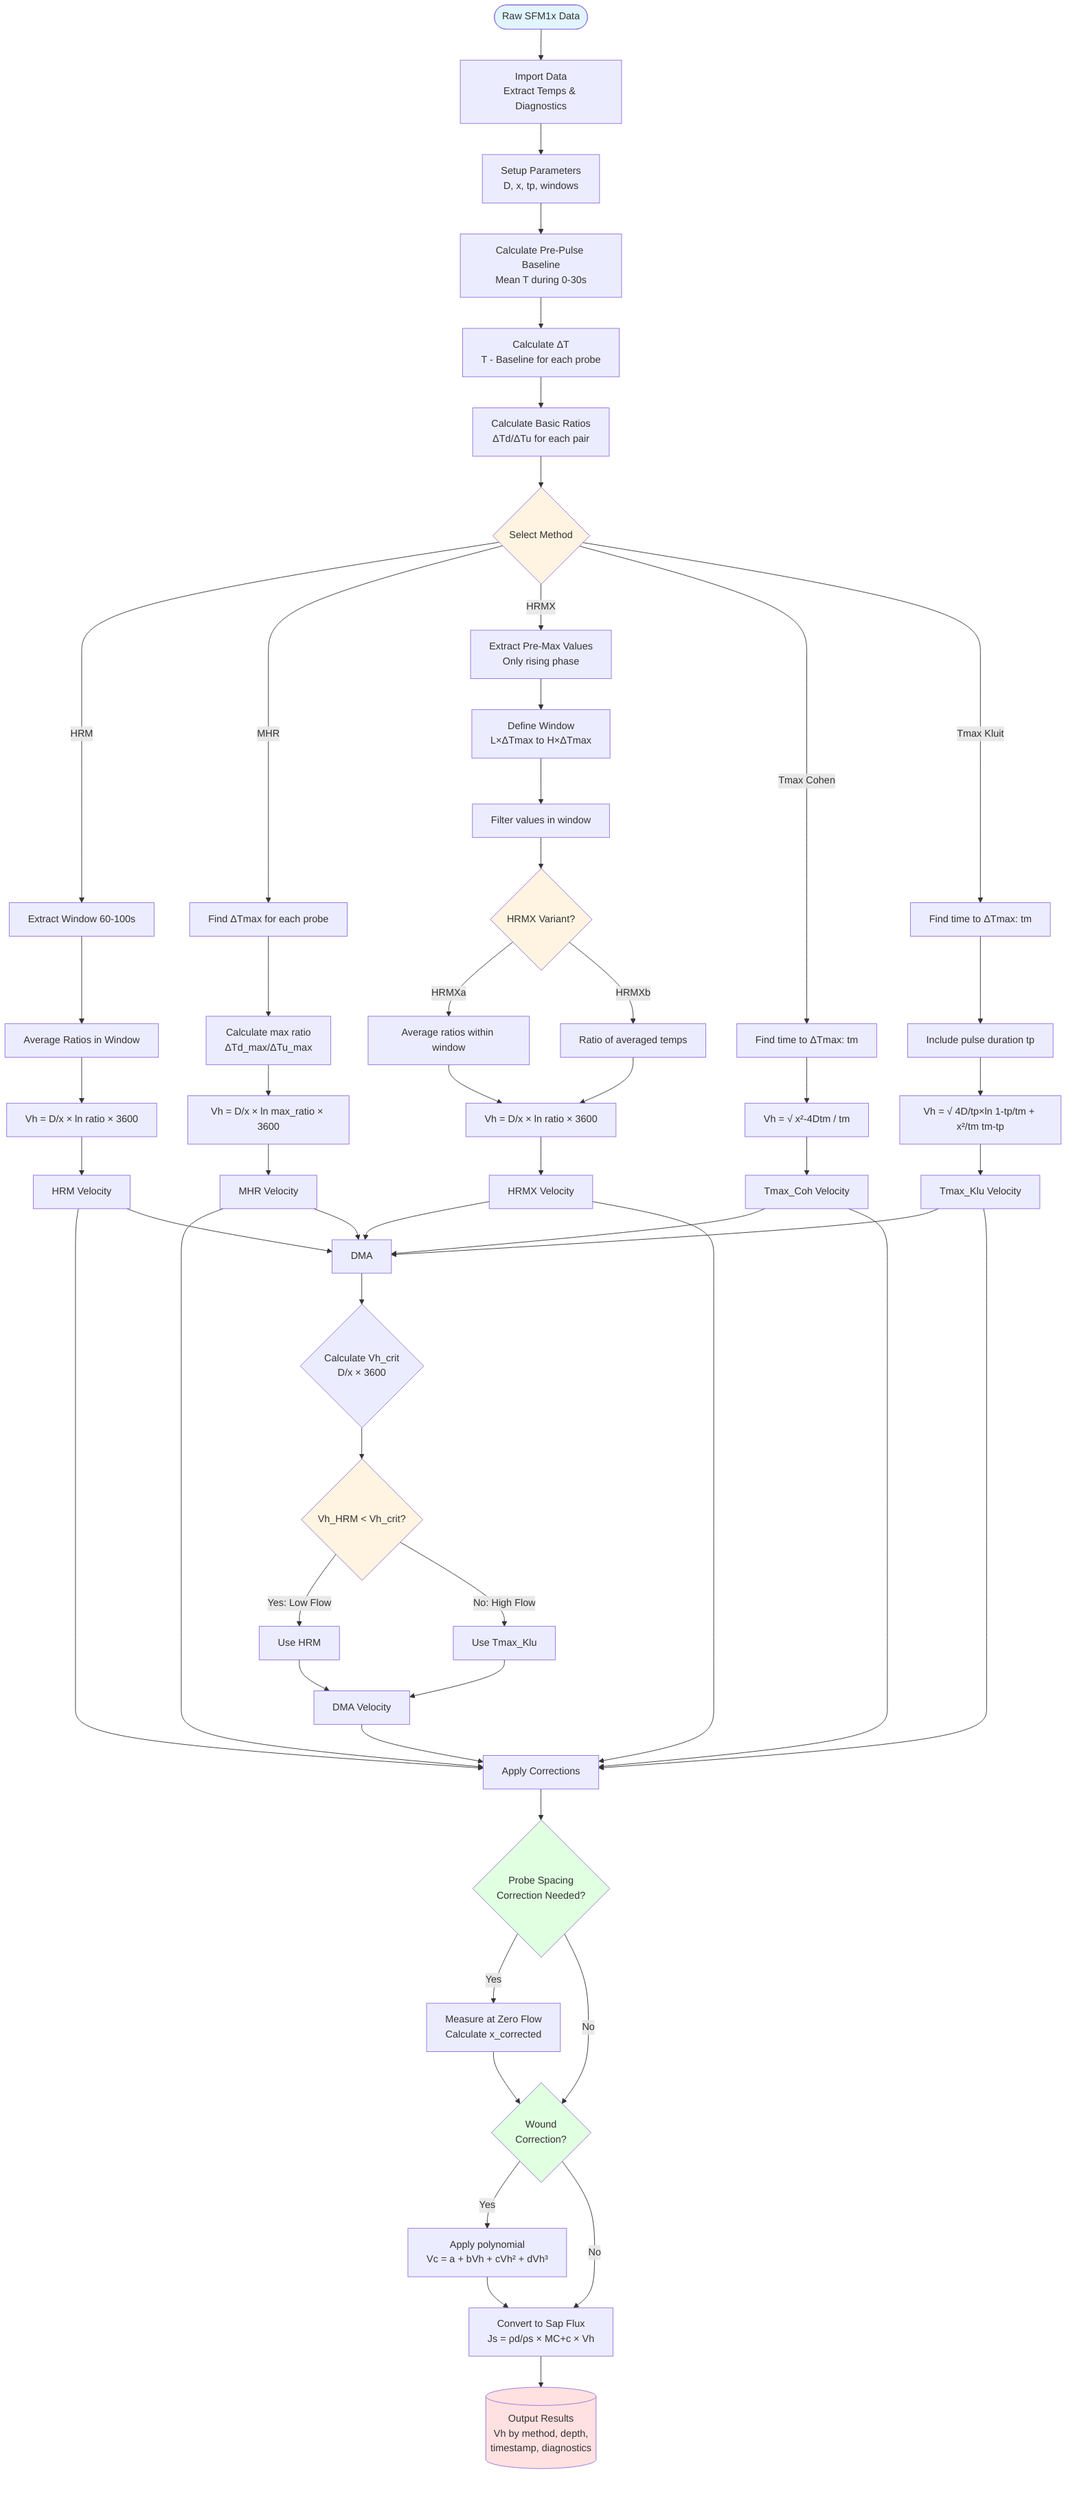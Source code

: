 graph TB
    Start([Raw SFM1x Data]) --> Import[Import Data<br/>Extract Temps & Diagnostics]
    Import --> Setup[Setup Parameters<br/>D, x, tp, windows]
    Setup --> Baseline[Calculate Pre-Pulse Baseline<br/>Mean T during 0-30s]
    Baseline --> DeltaT[Calculate ΔT<br/>T - Baseline for each probe]
    DeltaT --> Ratios[Calculate Basic Ratios<br/>ΔTd/ΔTu for each pair]

    Ratios --> Methods{Select Method}

    Methods -->|HRM| HRM1[Extract Window 60-100s]
    HRM1 --> HRM2[Average Ratios in Window]
    HRM2 --> HRM3[Vh = D/x × ln ratio × 3600]
    HRM3 --> HRMOut[HRM Velocity]

    Methods -->|MHR| MHR1[Find ΔTmax for each probe]
    MHR1 --> MHR2[Calculate max ratio<br/>ΔTd_max/ΔTu_max]
    MHR2 --> MHR3[Vh = D/x × ln max_ratio × 3600]
    MHR3 --> MHROut[MHR Velocity]

    Methods -->|HRMX| HRMX1[Extract Pre-Max Values<br/>Only rising phase]
    HRMX1 --> HRMX2[Define Window<br/>L×ΔTmax to H×ΔTmax]
    HRMX2 --> HRMX3[Filter values in window]
    HRMX3 --> HRMXChoice{HRMX Variant?}
    HRMXChoice -->|HRMXa| HRMXa[Average ratios within window]
    HRMXChoice -->|HRMXb| HRMXb[Ratio of averaged temps]
    HRMXa --> HRMX4[Vh = D/x × ln ratio × 3600]
    HRMXb --> HRMX4
    HRMX4 --> HRMXOut[HRMX Velocity]

    Methods -->|Tmax Cohen| TC1[Find time to ΔTmax: tm]
    TC1 --> TC2[Vh = √ x²-4Dtm / tm]
    TC2 --> TCOut[Tmax_Coh Velocity]

    Methods -->|Tmax Kluit| TK1[Find time to ΔTmax: tm]
    TK1 --> TK2[Include pulse duration tp]
    TK2 --> TK3[Vh = √ 4D/tp×ln 1-tp/tm + x²/tm tm-tp]
    TK3 --> TKOut[Tmax_Klu Velocity]

    HRMOut --> Correct
    MHROut --> Correct

    HRMOut --> DMA
    TKOut --> DMA
	  TCOut --> DMA
	  MHROut --> DMA
	  HRMXOut --> DMA
    DMA --> DMA1{Calculate Vh_crit<br/>D/x × 3600}
    DMA1 --> DMA2{Vh_HRM < Vh_crit?}
    DMA2 -->|Yes: Low Flow| DMA3[Use HRM]
    DMA2 -->|No: High Flow| DMA4[Use Tmax_Klu]
    DMA3 --> DMAOut[DMA Velocity]
    DMA4 --> DMAOut

    HRMXOut --> Correct
    TCOut --> Correct
    DMAOut --> Correct
    TKOut --> Correct

    Correct[Apply Corrections] --> Space{Probe Spacing<br/>Correction Needed?}
    Space -->|Yes| SpaceCorr[Measure at Zero Flow<br/>Calculate x_corrected]
    Space -->|No| Wound
    SpaceCorr --> Wound{Wound<br/>Correction?}

    Wound -->|Yes| WoundCorr[Apply polynomial<br/>Vc = a + bVh + cVh² + dVh³]
    Wound -->|No| Convert
    WoundCorr --> Convert[Convert to Sap Flux<br/>Js = ρd/ρs × MC+c × Vh]

    Convert --> Output[(Output Results<br/>Vh by method, depth,<br/>timestamp, diagnostics)]

    style Start fill:#e1f5ff
    style Output fill:#ffe1e1
    style Methods fill:#fff4e1
    style DMA2 fill:#fff4e1
    style HRMXChoice fill:#fff4e1
    style Space fill:#e1ffe1
    style Wound fill:#e1ffe1